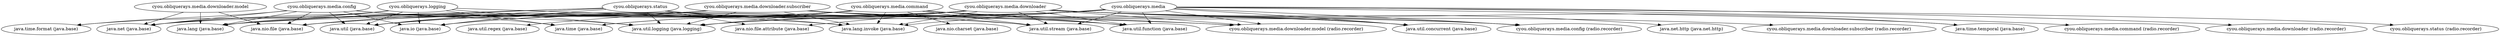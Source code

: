 digraph "radio.recorder" {
    // Path: D:\develop\workspace\radio-recorder\gradle\release\radio-recorder-0.0.7.jar
   "cyou.obliquerays.logging"                         -> "java.io (java.base)";
   "cyou.obliquerays.logging"                         -> "java.lang (java.base)";
   "cyou.obliquerays.logging"                         -> "java.lang.invoke (java.base)";
   "cyou.obliquerays.logging"                         -> "java.net (java.base)";
   "cyou.obliquerays.logging"                         -> "java.time (java.base)";
   "cyou.obliquerays.logging"                         -> "java.time.format (java.base)";
   "cyou.obliquerays.logging"                         -> "java.util (java.base)";
   "cyou.obliquerays.logging"                         -> "java.util.logging (java.logging)";
   "cyou.obliquerays.media"                           -> "cyou.obliquerays.media.command (radio.recorder)";
   "cyou.obliquerays.media"                           -> "cyou.obliquerays.media.config (radio.recorder)";
   "cyou.obliquerays.media"                           -> "cyou.obliquerays.media.downloader (radio.recorder)";
   "cyou.obliquerays.media"                           -> "cyou.obliquerays.media.downloader.model (radio.recorder)";
   "cyou.obliquerays.media"                           -> "cyou.obliquerays.status (radio.recorder)";
   "cyou.obliquerays.media"                           -> "java.io (java.base)";
   "cyou.obliquerays.media"                           -> "java.lang (java.base)";
   "cyou.obliquerays.media"                           -> "java.lang.invoke (java.base)";
   "cyou.obliquerays.media"                           -> "java.nio.file (java.base)";
   "cyou.obliquerays.media"                           -> "java.time (java.base)";
   "cyou.obliquerays.media"                           -> "java.time.temporal (java.base)";
   "cyou.obliquerays.media"                           -> "java.util (java.base)";
   "cyou.obliquerays.media"                           -> "java.util.concurrent (java.base)";
   "cyou.obliquerays.media"                           -> "java.util.function (java.base)";
   "cyou.obliquerays.media"                           -> "java.util.logging (java.logging)";
   "cyou.obliquerays.media"                           -> "java.util.stream (java.base)";
   "cyou.obliquerays.media.command"                   -> "cyou.obliquerays.media.config (radio.recorder)";
   "cyou.obliquerays.media.command"                   -> "cyou.obliquerays.media.downloader.model (radio.recorder)";
   "cyou.obliquerays.media.command"                   -> "java.io (java.base)";
   "cyou.obliquerays.media.command"                   -> "java.lang (java.base)";
   "cyou.obliquerays.media.command"                   -> "java.lang.invoke (java.base)";
   "cyou.obliquerays.media.command"                   -> "java.nio.charset (java.base)";
   "cyou.obliquerays.media.command"                   -> "java.nio.file (java.base)";
   "cyou.obliquerays.media.command"                   -> "java.util (java.base)";
   "cyou.obliquerays.media.command"                   -> "java.util.concurrent (java.base)";
   "cyou.obliquerays.media.command"                   -> "java.util.function (java.base)";
   "cyou.obliquerays.media.command"                   -> "java.util.logging (java.logging)";
   "cyou.obliquerays.media.command"                   -> "java.util.stream (java.base)";
   "cyou.obliquerays.media.config"                    -> "java.io (java.base)";
   "cyou.obliquerays.media.config"                    -> "java.lang (java.base)";
   "cyou.obliquerays.media.config"                    -> "java.net (java.base)";
   "cyou.obliquerays.media.config"                    -> "java.nio.file (java.base)";
   "cyou.obliquerays.media.config"                    -> "java.time (java.base)";
   "cyou.obliquerays.media.config"                    -> "java.time.format (java.base)";
   "cyou.obliquerays.media.config"                    -> "java.util (java.base)";
   "cyou.obliquerays.media.config"                    -> "java.util.logging (java.logging)";
   "cyou.obliquerays.media.downloader"                -> "cyou.obliquerays.media.config (radio.recorder)";
   "cyou.obliquerays.media.downloader"                -> "cyou.obliquerays.media.downloader.model (radio.recorder)";
   "cyou.obliquerays.media.downloader"                -> "cyou.obliquerays.media.downloader.subscriber (radio.recorder)";
   "cyou.obliquerays.media.downloader"                -> "java.io (java.base)";
   "cyou.obliquerays.media.downloader"                -> "java.lang (java.base)";
   "cyou.obliquerays.media.downloader"                -> "java.lang.invoke (java.base)";
   "cyou.obliquerays.media.downloader"                -> "java.net (java.base)";
   "cyou.obliquerays.media.downloader"                -> "java.net.http (java.net.http)";
   "cyou.obliquerays.media.downloader"                -> "java.nio.file (java.base)";
   "cyou.obliquerays.media.downloader"                -> "java.nio.file.attribute (java.base)";
   "cyou.obliquerays.media.downloader"                -> "java.time (java.base)";
   "cyou.obliquerays.media.downloader"                -> "java.time.temporal (java.base)";
   "cyou.obliquerays.media.downloader"                -> "java.util (java.base)";
   "cyou.obliquerays.media.downloader"                -> "java.util.concurrent (java.base)";
   "cyou.obliquerays.media.downloader"                -> "java.util.function (java.base)";
   "cyou.obliquerays.media.downloader"                -> "java.util.logging (java.logging)";
   "cyou.obliquerays.media.downloader"                -> "java.util.stream (java.base)";
   "cyou.obliquerays.media.downloader.model"          -> "java.lang (java.base)";
   "cyou.obliquerays.media.downloader.model"          -> "java.net (java.base)";
   "cyou.obliquerays.media.downloader.model"          -> "java.nio.file (java.base)";
   "cyou.obliquerays.media.downloader.subscriber"     -> "cyou.obliquerays.media.downloader.model (radio.recorder)";
   "cyou.obliquerays.media.downloader.subscriber"     -> "java.lang (java.base)";
   "cyou.obliquerays.media.downloader.subscriber"     -> "java.lang.invoke (java.base)";
   "cyou.obliquerays.media.downloader.subscriber"     -> "java.net (java.base)";
   "cyou.obliquerays.media.downloader.subscriber"     -> "java.util (java.base)";
   "cyou.obliquerays.media.downloader.subscriber"     -> "java.util.concurrent (java.base)";
   "cyou.obliquerays.media.downloader.subscriber"     -> "java.util.function (java.base)";
   "cyou.obliquerays.media.downloader.subscriber"     -> "java.util.logging (java.logging)";
   "cyou.obliquerays.media.downloader.subscriber"     -> "java.util.regex (java.base)";
   "cyou.obliquerays.media.downloader.subscriber"     -> "java.util.stream (java.base)";
   "cyou.obliquerays.status"                          -> "java.io (java.base)";
   "cyou.obliquerays.status"                          -> "java.lang (java.base)";
   "cyou.obliquerays.status"                          -> "java.lang.invoke (java.base)";
   "cyou.obliquerays.status"                          -> "java.nio.file (java.base)";
   "cyou.obliquerays.status"                          -> "java.nio.file.attribute (java.base)";
   "cyou.obliquerays.status"                          -> "java.util (java.base)";
   "cyou.obliquerays.status"                          -> "java.util.function (java.base)";
   "cyou.obliquerays.status"                          -> "java.util.logging (java.logging)";
   "cyou.obliquerays.status"                          -> "java.util.stream (java.base)";
}
